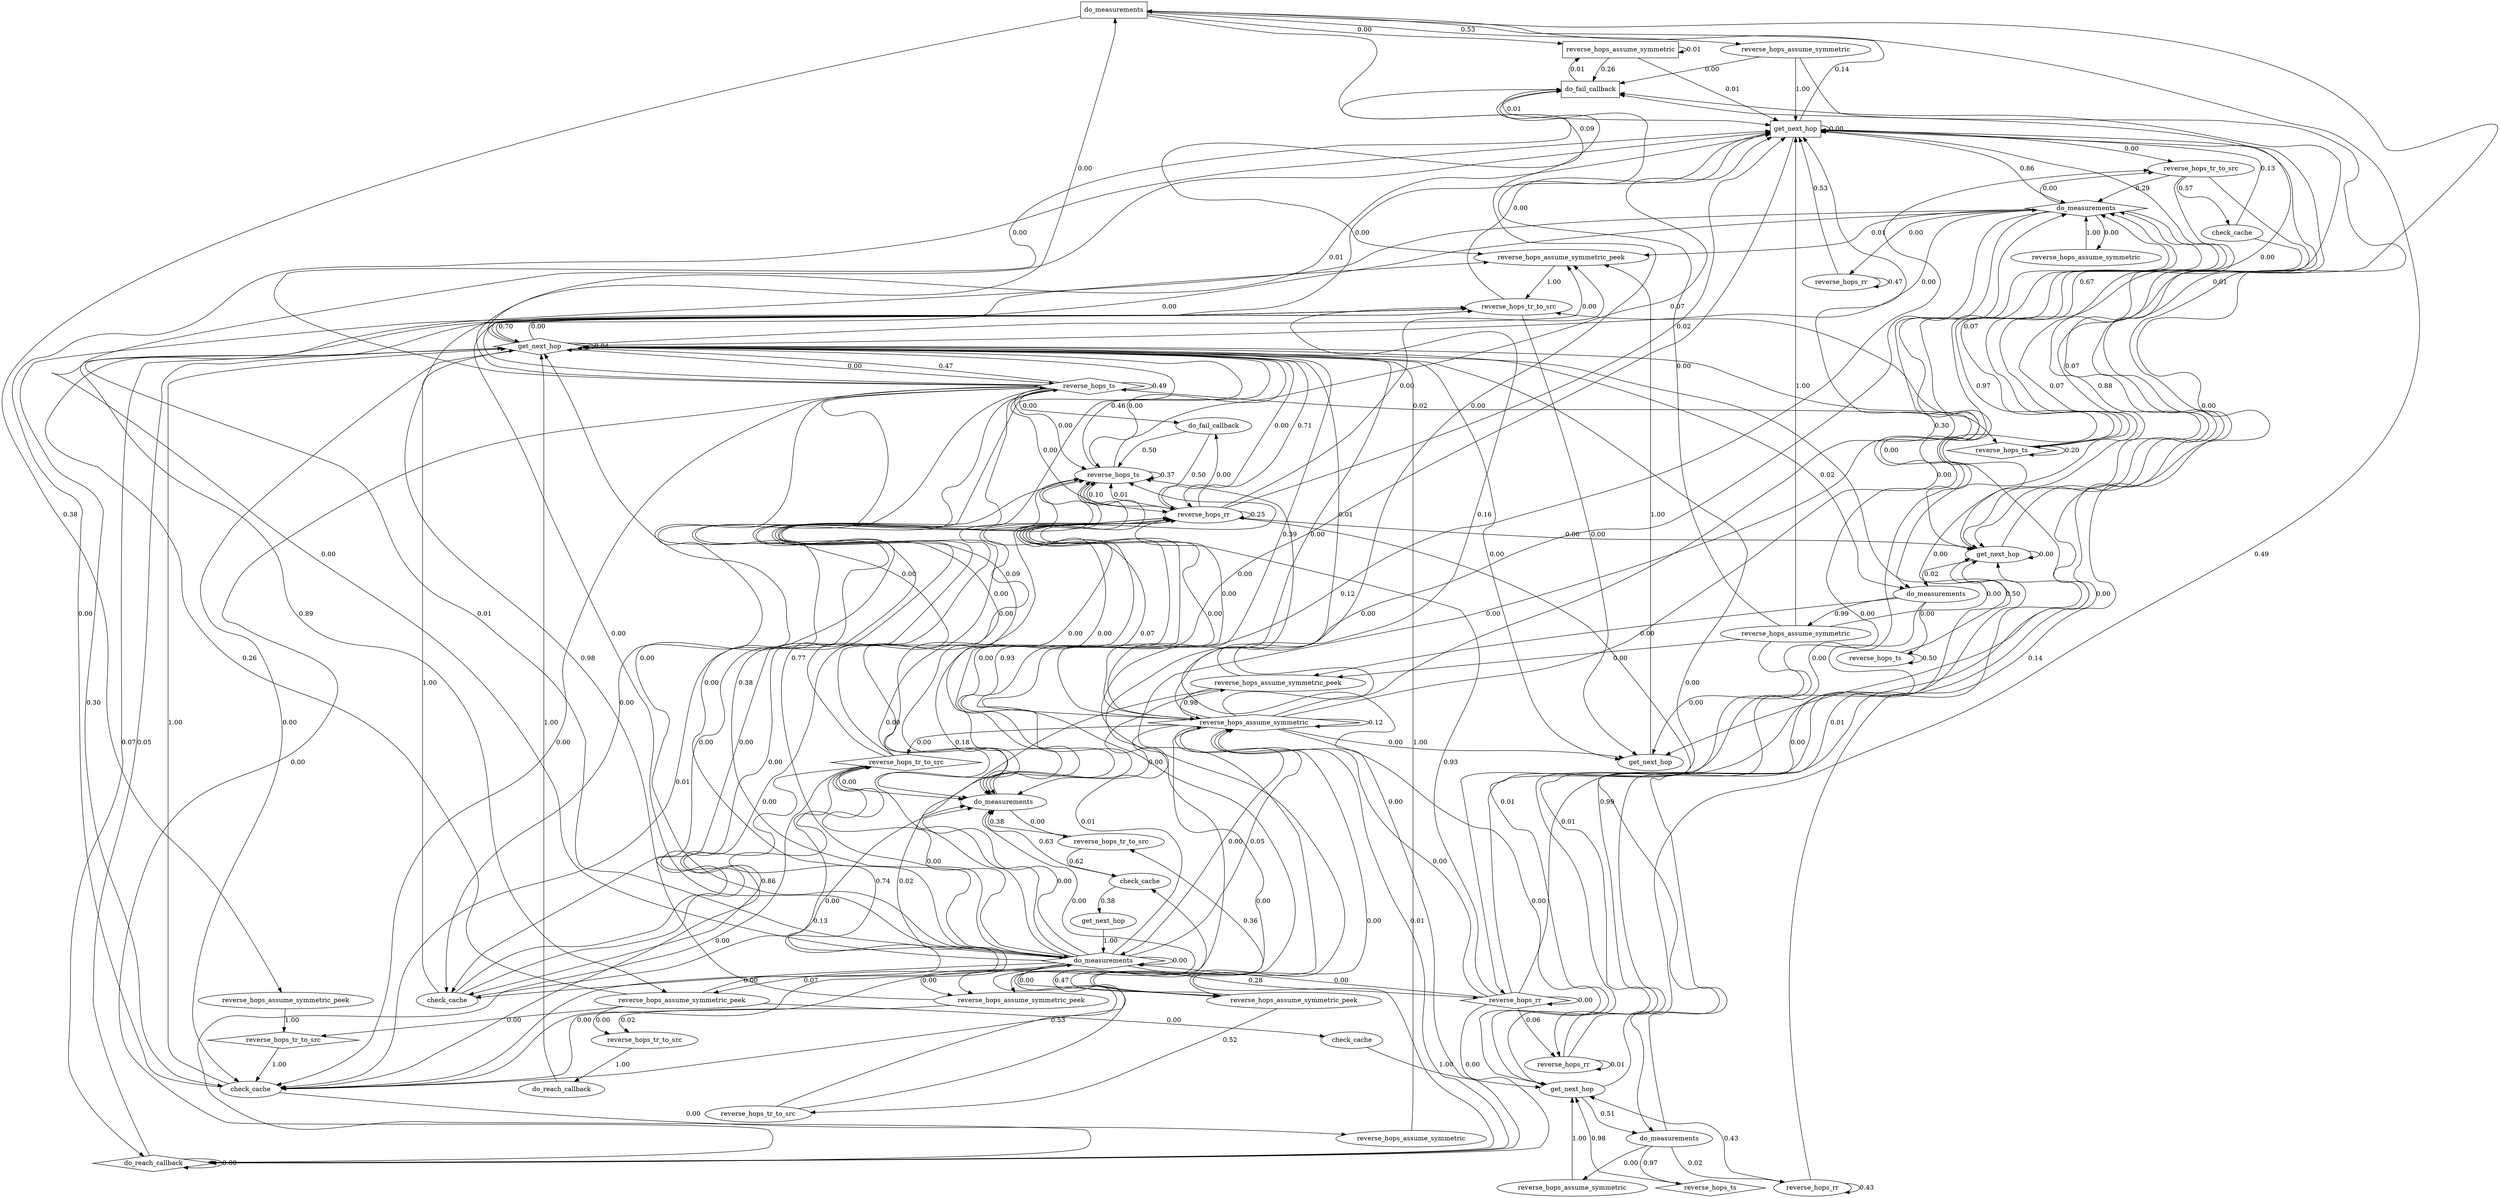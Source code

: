 digraph {
  0 [label="do_measurements",shape=box];
  1 [label="do_fail_callback",shape=box];
  2 [label="get_next_hop",shape=box];
  3 [label="reverse_hops_assume_symmetric",shape=box];
  4 [label="do_measurements",shape=diamond];
  5 [label="reverse_hops_assume_symmetric_peek"];
  6 [label="reverse_hops_assume_symmetric"];
  7 [label="reverse_hops_assume_symmetric_peek"];
  8 [label="reverse_hops_assume_symmetric_peek"];
  9 [label="reverse_hops_tr_to_src"];
  10 [label="get_next_hop"];
  11 [label="check_cache"];
  12 [label="do_measurements"];
  13 [label="get_next_hop"];
  14 [label="reverse_hops_assume_symmetric"];
  15 [label="reverse_hops_assume_symmetric_peek"];
  16 [label="reverse_hops_ts",shape=diamond];
  17 [label="reverse_hops_rr"];
  18 [label="reverse_hops_assume_symmetric_peek"];
  19 [label="reverse_hops_tr_to_src"];
  20 [label="reverse_hops_tr_to_src",shape=diamond];
  21 [label="reverse_hops_tr_to_src"];
  22 [label="reverse_hops_tr_to_src"];
  23 [label="do_measurements"];
  24 [label="check_cache"];
  25 [label="do_measurements",shape=diamond];
  26 [label="check_cache"];
  27 [label="get_next_hop",shape=diamond];
  28 [label="check_cache"];
  29 [label="reverse_hops_rr"];
  30 [label="reverse_hops_ts"];
  31 [label="reverse_hops_assume_symmetric_peek"];
  32 [label="reverse_hops_assume_symmetric"];
  33 [label="reverse_hops_tr_to_src",shape=diamond];
  34 [label="reverse_hops_tr_to_src"];
  35 [label="do_reach_callback"];
  36 [label="check_cache"];
  37 [label="do_reach_callback",shape=diamond];
  38 [label="get_next_hop"];
  39 [label="do_measurements"];
  40 [label="reverse_hops_assume_symmetric"];
  41 [label="get_next_hop"];
  42 [label="reverse_hops_ts"];
  43 [label="reverse_hops_rr"];
  44 [label="reverse_hops_rr",shape=diamond];
  45 [label="reverse_hops_assume_symmetric",shape=diamond];
  46 [label="reverse_hops_ts",shape=diamond];
  47 [label="do_fail_callback"];
  48 [label="reverse_hops_assume_symmetric"];
  49 [label="reverse_hops_rr"];
  50 [label="reverse_hops_ts",shape=diamond];
0->5 [label="0.09", weight="0.09",];
0->3 [label="0.00", weight="0.00",];
0->6 [label="0.53", weight="0.53",];
0->7 [label="0.38", weight="0.38",];
1->3 [label="0.01", weight="0.01",];
1->2 [label="0.01", weight="0.01",];
2->4 [label="0.86", weight="0.86",];
2->8 [label="0.00", weight="0.00",];
2->9 [label="0.00", weight="0.00",];
2->0 [label="0.14", weight="0.14",];
2->2 [label="0.00", weight="0.00",];
3->1 [label="0.26", weight="0.26",];
3->3 [label="0.01", weight="0.01",];
3->2 [label="0.01", weight="0.01",];
4->15 [label="0.89", weight="0.89",];
4->9 [label="0.00", weight="0.00",];
4->16 [label="0.07", weight="0.07",];
4->17 [label="0.00", weight="0.00",];
4->5 [label="0.01", weight="0.01",];
4->8 [label="0.00", weight="0.00",];
4->18 [label="0.00", weight="0.00",];
4->14 [label="0.00", weight="0.00",];
5->19 [label="1.00", weight="1.00",];
6->2 [label="1.00", weight="1.00",];
6->13 [label="0.00", weight="0.00",];
6->1 [label="0.00", weight="0.00",];
7->20 [label="1.00", weight="1.00",];
8->21 [label="0.52", weight="0.52",];
8->22 [label="0.36", weight="0.36",];
8->9 [label="0.12", weight="0.12",];
9->12 [label="0.07", weight="0.07",];
9->11 [label="0.57", weight="0.57",];
9->10 [label="0.07", weight="0.07",];
9->4 [label="0.29", weight="0.29",];
10->12 [label="0.02", weight="0.02",];
10->0 [label="0.01", weight="0.01",];
10->4 [label="0.97", weight="0.97",];
10->10 [label="0.00", weight="0.00",];
11->10 [label="0.88", weight="0.88",];
11->2 [label="0.13", weight="0.13",];
12->29 [label="0.01", weight="0.01",];
12->30 [label="0.00", weight="0.00",];
12->31 [label="0.00", weight="0.00",];
12->32 [label="0.99", weight="0.99",];
13->5 [label="1.00", weight="1.00",];
14->4 [label="1.00", weight="1.00",];
15->28 [label="0.00", weight="0.00",];
15->33 [label="0.74", weight="0.74",];
15->19 [label="0.26", weight="0.26",];
15->34 [label="0.00", weight="0.00",];
15->20 [label="0.00", weight="0.00",];
16->2 [label="0.67", weight="0.67",];
16->16 [label="0.20", weight="0.20",];
16->1 [label="0.00", weight="0.00",];
17->17 [label="0.47", weight="0.47",];
17->2 [label="0.53", weight="0.53",];
18->19 [label="0.98", weight="0.98",];
18->34 [label="0.02", weight="0.02",];
19->27 [label="0.70", weight="0.70",];
19->26 [label="0.30", weight="0.30",];
19->13 [label="0.00", weight="0.00",];
19->2 [label="0.00", weight="0.00",];
20->26 [label="1.00", weight="1.00",];
21->25 [label="0.53", weight="0.53",];
21->24 [label="0.47", weight="0.47",];
22->23 [label="0.38", weight="0.38",];
22->24 [label="0.62", weight="0.62",];
23->42 [label="0.07", weight="0.07",];
23->43 [label="0.93", weight="0.93",];
23->18 [label="0.00", weight="0.00",];
23->22 [label="0.00", weight="0.00",];
24->41 [label="0.38", weight="0.38",];
24->23 [label="0.63", weight="0.63",];
25->31 [label="0.01", weight="0.01",];
25->18 [label="0.00", weight="0.00",];
25->27 [label="0.00", weight="0.00",];
25->2 [label="0.00", weight="0.00",];
25->36 [label="0.00", weight="0.00",];
25->26 [label="0.00", weight="0.00",];
25->19 [label="0.00", weight="0.00",];
25->44 [label="0.28", weight="0.28",];
25->45 [label="0.05", weight="0.05",];
25->43 [label="0.18", weight="0.18",];
25->8 [label="0.00", weight="0.00",];
25->15 [label="0.07", weight="0.07",];
25->5 [label="0.01", weight="0.01",];
25->23 [label="0.00", weight="0.00",];
25->46 [label="0.38", weight="0.38",];
25->42 [label="0.00", weight="0.00",];
25->25 [label="0.00", weight="0.00",];
25->33 [label="0.00", weight="0.00",];
26->27 [label="1.00", weight="1.00",];
26->2 [label="0.00", weight="0.00",];
26->40 [label="0.00", weight="0.00",];
27->25 [label="0.77", weight="0.77",];
27->27 [label="0.04", weight="0.04",];
27->23 [label="0.09", weight="0.09",];
27->44 [label="0.00", weight="0.00",];
27->43 [label="0.00", weight="0.00",];
27->37 [label="0.07", weight="0.07",];
27->42 [label="0.00", weight="0.00",];
27->2 [label="0.00", weight="0.00",];
27->45 [label="0.00", weight="0.00",];
27->4 [label="0.00", weight="0.00",];
27->46 [label="0.00", weight="0.00",];
27->39 [label="0.00", weight="0.00",];
27->19 [label="0.00", weight="0.00",];
27->12 [label="0.02", weight="0.02",];
27->5 [label="0.00", weight="0.00",];
27->0 [label="0.00", weight="0.00",];
27->10 [label="0.00", weight="0.00",];
27->26 [label="0.00", weight="0.00",];
27->13 [label="0.00", weight="0.00",];
28->38 [label="1.00", weight="1.00",];
29->29 [label="0.01", weight="0.01",];
29->10 [label="0.99", weight="0.99",];
29->2 [label="0.00", weight="0.00",];
30->10 [label="0.50", weight="0.50",];
30->30 [label="0.50", weight="0.50",];
31->27 [label="0.01", weight="0.01",];
31->45 [label="0.98", weight="0.98",];
31->26 [label="0.02", weight="0.02",];
32->10 [label="0.00", weight="0.00",];
32->2 [label="1.00", weight="1.00",];
32->13 [label="0.00", weight="0.00",];
32->31 [label="0.00", weight="0.00",];
32->1 [label="0.00", weight="0.00",];
33->43 [label="0.00", weight="0.00",];
33->37 [label="0.00", weight="0.00",];
33->42 [label="0.00", weight="0.00",];
33->46 [label="0.00", weight="0.00",];
33->36 [label="0.86", weight="0.86",];
33->26 [label="0.13", weight="0.13",];
33->23 [label="0.00", weight="0.00",];
34->35 [label="1.00", weight="1.00",];
35->27 [label="1.00", weight="1.00",];
36->43 [label="0.00", weight="0.00",];
36->42 [label="0.00", weight="0.00",];
36->23 [label="0.00", weight="0.00",];
36->27 [label="1.00", weight="1.00",];
37->27 [label="0.05", weight="0.05",];
37->42 [label="0.00", weight="0.00",];
37->45 [label="0.01", weight="0.01",];
37->37 [label="0.00", weight="0.00",];
38->39 [label="0.51", weight="0.51",];
38->0 [label="0.49", weight="0.49",];
38->4 [label="0.00", weight="0.00",];
39->19 [label="0.01", weight="0.01",];
39->49 [label="0.02", weight="0.02",];
39->50 [label="0.97", weight="0.97",];
39->48 [label="0.00", weight="0.00",];
40->27 [label="1.00", weight="1.00",];
41->25 [label="1.00", weight="1.00",];
42->27 [label="0.46", weight="0.46",];
42->42 [label="0.37", weight="0.37",];
42->2 [label="0.07", weight="0.07",];
42->43 [label="0.10", weight="0.10",];
42->26 [label="0.01", weight="0.01",];
42->23 [label="0.00", weight="0.00",];
42->36 [label="0.00", weight="0.00",];
43->23 [label="0.00", weight="0.00",];
43->26 [label="0.00", weight="0.00",];
43->27 [label="0.71", weight="0.71",];
43->43 [label="0.25", weight="0.25",];
43->42 [label="0.01", weight="0.01",];
43->47 [label="0.00", weight="0.00",];
43->10 [label="0.00", weight="0.00",];
43->38 [label="0.01", weight="0.01",];
43->5 [label="0.00", weight="0.00",];
43->2 [label="0.02", weight="0.02",];
44->37 [label="0.00", weight="0.00",];
44->44 [label="0.00", weight="0.00",];
44->25 [label="0.00", weight="0.00",];
44->4 [label="0.00", weight="0.00",];
44->45 [label="0.00", weight="0.00",];
44->1 [label="0.00", weight="0.00",];
44->43 [label="0.93", weight="0.93",];
44->29 [label="0.06", weight="0.06",];
45->23 [label="0.00", weight="0.00",];
45->19 [label="0.16", weight="0.16",];
45->27 [label="0.39", weight="0.39",];
45->1 [label="0.00", weight="0.00",];
45->45 [label="0.12", weight="0.12",];
45->37 [label="0.00", weight="0.00",];
45->43 [label="0.00", weight="0.00",];
45->42 [label="0.00", weight="0.00",];
45->2 [label="0.30", weight="0.30",];
45->25 [label="0.00", weight="0.00",];
45->26 [label="0.00", weight="0.00",];
45->38 [label="0.00", weight="0.00",];
45->13 [label="0.00", weight="0.00",];
45->33 [label="0.00", weight="0.00",];
45->4 [label="0.00", weight="0.00",];
46->4 [label="0.00", weight="0.00",];
46->37 [label="0.00", weight="0.00",];
46->27 [label="0.47", weight="0.47",];
46->2 [label="0.01", weight="0.01",];
46->25 [label="0.00", weight="0.00",];
46->23 [label="0.00", weight="0.00",];
46->46 [label="0.49", weight="0.49",];
46->47 [label="0.00", weight="0.00",];
46->36 [label="0.00", weight="0.00",];
46->26 [label="0.00", weight="0.00",];
46->43 [label="0.00", weight="0.00",];
46->42 [label="0.00", weight="0.00",];
46->1 [label="0.00", weight="0.00",];
46->16 [label="0.02", weight="0.02",];
47->42 [label="0.50", weight="0.50",];
47->43 [label="0.50", weight="0.50",];
48->38 [label="1.00", weight="1.00",];
49->49 [label="0.43", weight="0.43",];
49->2 [label="0.14", weight="0.14",];
49->38 [label="0.43", weight="0.43",];
50->38 [label="0.98", weight="0.98",];
} // digraph
